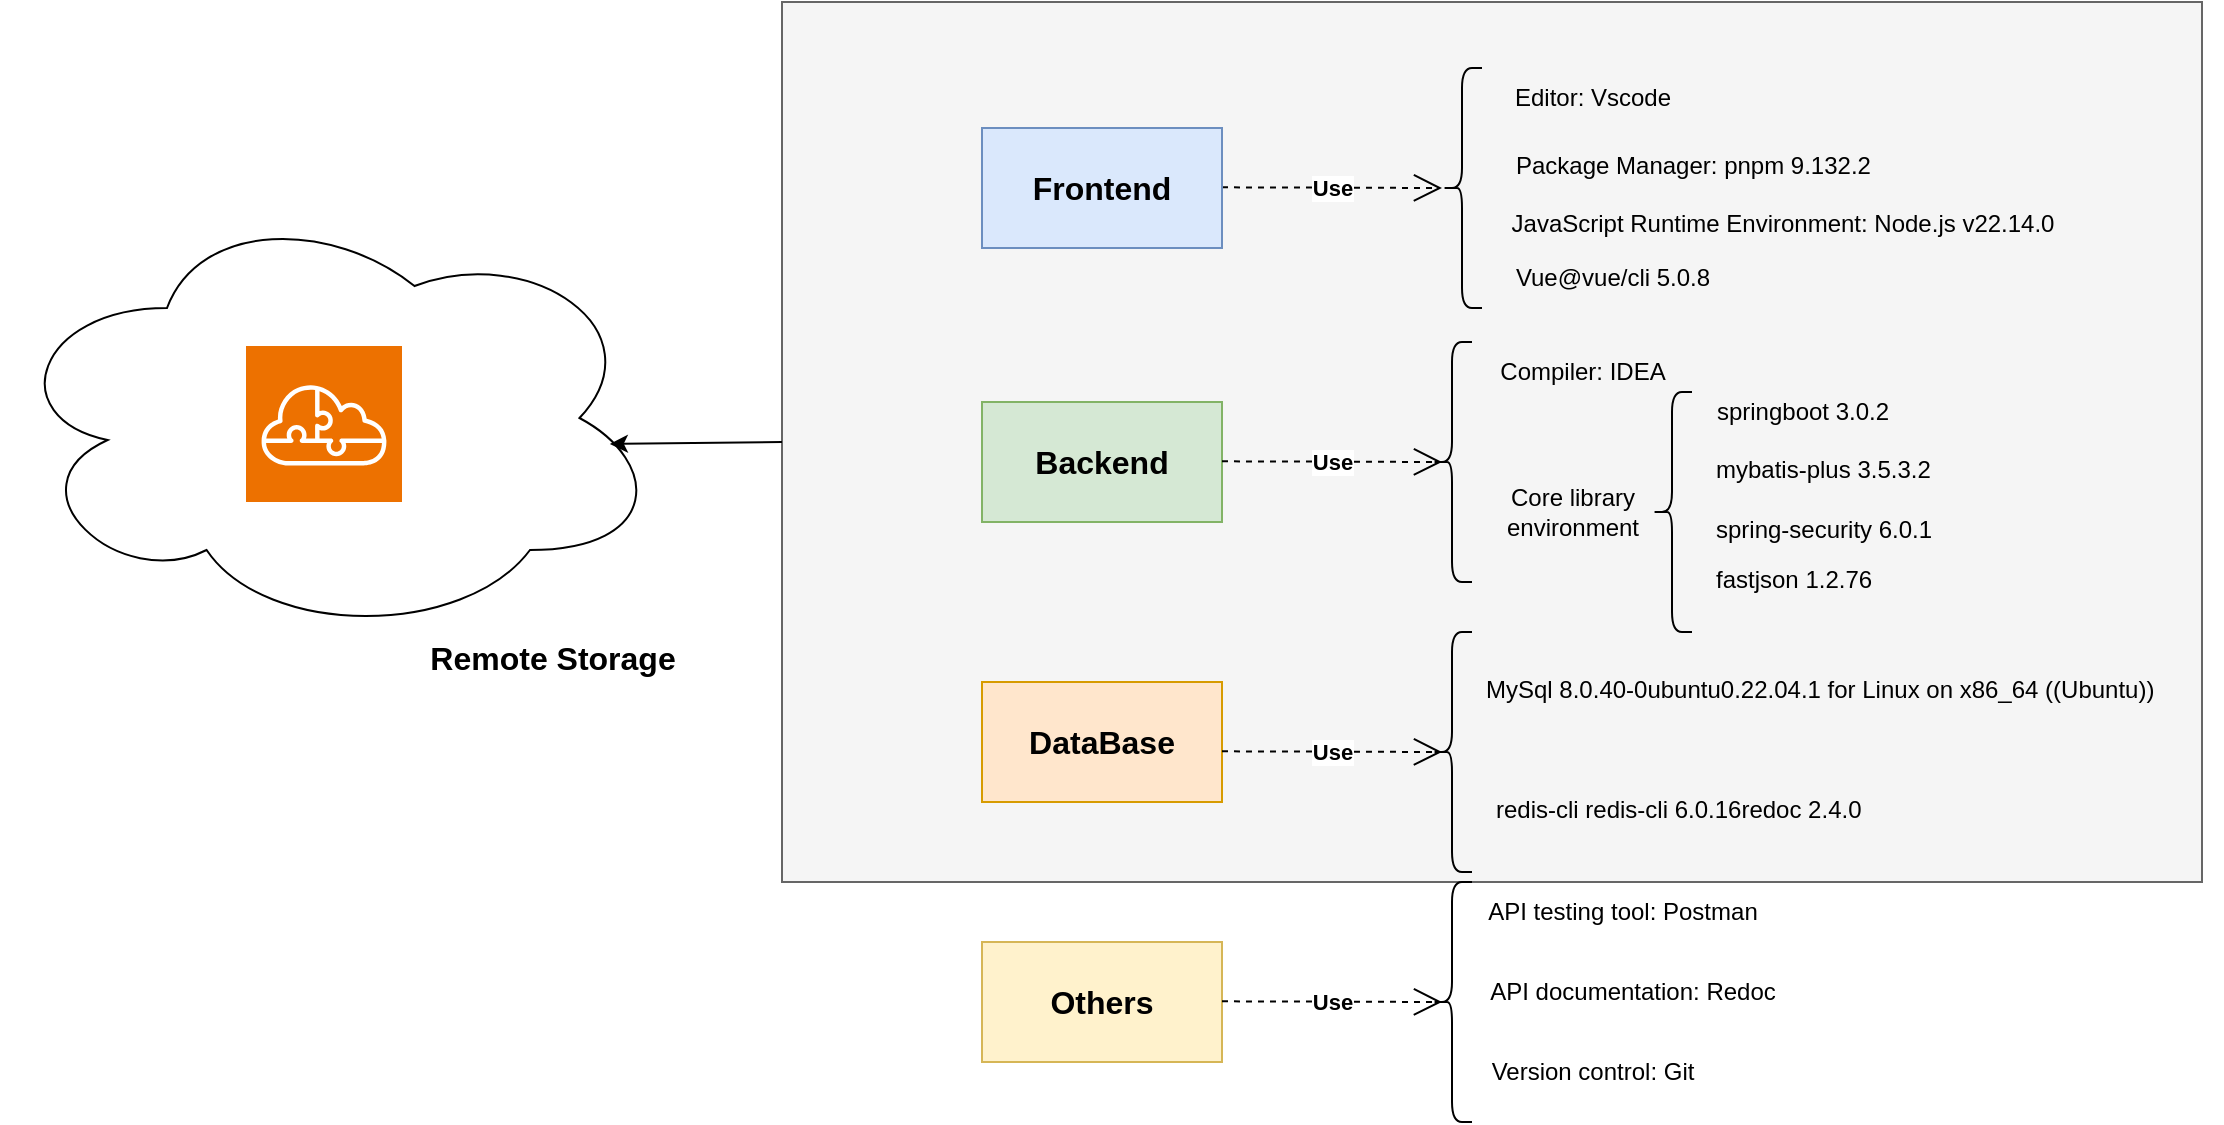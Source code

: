<mxfile version="24.7.17">
  <diagram name="第 1 页" id="P6k6-vYkmf5tMaHhiHBC">
    <mxGraphModel dx="1635" dy="740" grid="0" gridSize="10" guides="1" tooltips="1" connect="1" arrows="1" fold="1" page="0" pageScale="1" pageWidth="1169" pageHeight="827" math="0" shadow="0">
      <root>
        <mxCell id="0" />
        <mxCell id="1" parent="0" />
        <mxCell id="PTFSl1G5xjVb4g3fgbiP-36" value="" style="rounded=0;whiteSpace=wrap;html=1;fillColor=#f5f5f5;fontColor=#333333;strokeColor=#666666;" vertex="1" parent="1">
          <mxGeometry x="20" y="190" width="710" height="440" as="geometry" />
        </mxCell>
        <mxCell id="PTFSl1G5xjVb4g3fgbiP-2" value="" style="shape=curlyBracket;whiteSpace=wrap;html=1;rounded=1;labelPosition=left;verticalLabelPosition=middle;align=right;verticalAlign=middle;" vertex="1" parent="1">
          <mxGeometry x="350" y="223" width="20" height="120" as="geometry" />
        </mxCell>
        <mxCell id="PTFSl1G5xjVb4g3fgbiP-3" value="&lt;p style=&quot;margin: 0px; padding: 0px; border: 0px; font-size: 15px; vertical-align: baseline; line-height: 27px; color: rgb(26, 32, 41); font-family: -apple-system, BlinkMacSystemFont, &amp;quot;Segoe UI&amp;quot;, &amp;quot;Noto Sans&amp;quot;, Helvetica, Arial, sans-serif, &amp;quot;Apple Color Emoji&amp;quot;, &amp;quot;Segoe UI Emoji&amp;quot;; text-align: left; text-wrap: wrap; background-color: rgb(255, 255, 255);&quot;&gt;&lt;br&gt;&lt;/p&gt;" style="text;html=1;align=center;verticalAlign=middle;resizable=0;points=[];autosize=1;strokeColor=none;fillColor=none;" vertex="1" parent="1">
          <mxGeometry x="440" y="218" width="20" height="40" as="geometry" />
        </mxCell>
        <mxCell id="PTFSl1G5xjVb4g3fgbiP-4" value="&lt;div&gt;JavaScript Runtime Environment: Node.js v22.14.0&lt;/div&gt;&lt;div&gt;&lt;br&gt;&lt;/div&gt;" style="text;html=1;align=center;verticalAlign=middle;resizable=0;points=[];autosize=1;strokeColor=none;fillColor=none;" vertex="1" parent="1">
          <mxGeometry x="375" y="288" width="290" height="40" as="geometry" />
        </mxCell>
        <mxCell id="PTFSl1G5xjVb4g3fgbiP-5" value="Vue@vue/cli 5.0.8" style="text;html=1;align=center;verticalAlign=middle;resizable=0;points=[];autosize=1;strokeColor=none;fillColor=none;" vertex="1" parent="1">
          <mxGeometry x="375" y="313" width="120" height="30" as="geometry" />
        </mxCell>
        <mxCell id="PTFSl1G5xjVb4g3fgbiP-8" value="&lt;b&gt;Use&lt;/b&gt;" style="endArrow=open;endSize=12;dashed=1;html=1;rounded=0;" edge="1" parent="1">
          <mxGeometry width="160" relative="1" as="geometry">
            <mxPoint x="240" y="282.66" as="sourcePoint" />
            <mxPoint x="350" y="283" as="targetPoint" />
          </mxGeometry>
        </mxCell>
        <mxCell id="PTFSl1G5xjVb4g3fgbiP-9" value="&lt;span style=&quot;text-wrap: nowrap;&quot;&gt;&lt;font style=&quot;font-size: 16px;&quot;&gt;&lt;b&gt;Frontend&lt;/b&gt;&lt;/font&gt;&lt;/span&gt;" style="rounded=0;whiteSpace=wrap;html=1;fillColor=#dae8fc;strokeColor=#6c8ebf;" vertex="1" parent="1">
          <mxGeometry x="120" y="253" width="120" height="60" as="geometry" />
        </mxCell>
        <mxCell id="PTFSl1G5xjVb4g3fgbiP-10" value="Editor: Vscode" style="text;html=1;align=center;verticalAlign=middle;resizable=0;points=[];autosize=1;strokeColor=none;fillColor=none;" vertex="1" parent="1">
          <mxGeometry x="375" y="223" width="100" height="30" as="geometry" />
        </mxCell>
        <mxCell id="PTFSl1G5xjVb4g3fgbiP-11" value="&lt;span style=&quot;text-wrap: nowrap;&quot;&gt;&lt;font style=&quot;font-size: 16px;&quot;&gt;&lt;b&gt;Backend&lt;/b&gt;&lt;/font&gt;&lt;/span&gt;" style="rounded=0;whiteSpace=wrap;html=1;fillColor=#d5e8d4;strokeColor=#82b366;" vertex="1" parent="1">
          <mxGeometry x="120" y="390" width="120" height="60" as="geometry" />
        </mxCell>
        <mxCell id="PTFSl1G5xjVb4g3fgbiP-12" value="&lt;b&gt;Use&lt;/b&gt;" style="endArrow=open;endSize=12;dashed=1;html=1;rounded=0;" edge="1" parent="1">
          <mxGeometry width="160" relative="1" as="geometry">
            <mxPoint x="240" y="419.66" as="sourcePoint" />
            <mxPoint x="350" y="420" as="targetPoint" />
          </mxGeometry>
        </mxCell>
        <mxCell id="PTFSl1G5xjVb4g3fgbiP-13" value="" style="shape=curlyBracket;whiteSpace=wrap;html=1;rounded=1;labelPosition=left;verticalLabelPosition=middle;align=right;verticalAlign=middle;" vertex="1" parent="1">
          <mxGeometry x="345" y="360" width="20" height="120" as="geometry" />
        </mxCell>
        <mxCell id="PTFSl1G5xjVb4g3fgbiP-14" value="&lt;div&gt;Compiler: IDEA&lt;/div&gt;" style="text;html=1;align=center;verticalAlign=middle;resizable=0;points=[];autosize=1;strokeColor=none;fillColor=none;" vertex="1" parent="1">
          <mxGeometry x="365" y="360" width="110" height="30" as="geometry" />
        </mxCell>
        <mxCell id="PTFSl1G5xjVb4g3fgbiP-16" value="&lt;div&gt;Core library &lt;br&gt;environment&lt;/div&gt;" style="text;html=1;align=center;verticalAlign=middle;resizable=0;points=[];autosize=1;strokeColor=none;fillColor=none;" vertex="1" parent="1">
          <mxGeometry x="370" y="425" width="90" height="40" as="geometry" />
        </mxCell>
        <mxCell id="PTFSl1G5xjVb4g3fgbiP-17" value="" style="shape=curlyBracket;whiteSpace=wrap;html=1;rounded=1;labelPosition=left;verticalLabelPosition=middle;align=right;verticalAlign=middle;" vertex="1" parent="1">
          <mxGeometry x="455" y="385" width="20" height="120" as="geometry" />
        </mxCell>
        <mxCell id="PTFSl1G5xjVb4g3fgbiP-18" value="&lt;div&gt;springboot 3.0.2&lt;/div&gt;" style="text;html=1;align=center;verticalAlign=middle;resizable=0;points=[];autosize=1;strokeColor=none;fillColor=none;" vertex="1" parent="1">
          <mxGeometry x="475" y="380" width="110" height="30" as="geometry" />
        </mxCell>
        <mxCell id="PTFSl1G5xjVb4g3fgbiP-19" value="mybatis-plus 3.5.3.2" style="text;whiteSpace=wrap;" vertex="1" parent="1">
          <mxGeometry x="485" y="410" width="140" height="40" as="geometry" />
        </mxCell>
        <mxCell id="PTFSl1G5xjVb4g3fgbiP-20" value="spring-security 6.0.1" style="text;whiteSpace=wrap;" vertex="1" parent="1">
          <mxGeometry x="485" y="440" width="140" height="40" as="geometry" />
        </mxCell>
        <mxCell id="PTFSl1G5xjVb4g3fgbiP-21" value="fastjson 1.2.76" style="text;whiteSpace=wrap;" vertex="1" parent="1">
          <mxGeometry x="485" y="465" width="110" height="40" as="geometry" />
        </mxCell>
        <mxCell id="PTFSl1G5xjVb4g3fgbiP-22" value="&lt;span style=&quot;text-wrap: nowrap;&quot;&gt;&lt;font style=&quot;font-size: 16px;&quot;&gt;&lt;b&gt;DataBase&lt;/b&gt;&lt;/font&gt;&lt;/span&gt;" style="rounded=0;whiteSpace=wrap;html=1;fillColor=#ffe6cc;strokeColor=#d79b00;" vertex="1" parent="1">
          <mxGeometry x="120" y="530" width="120" height="60" as="geometry" />
        </mxCell>
        <mxCell id="PTFSl1G5xjVb4g3fgbiP-23" value="&lt;b&gt;Use&lt;/b&gt;" style="endArrow=open;endSize=12;dashed=1;html=1;rounded=0;" edge="1" parent="1">
          <mxGeometry width="160" relative="1" as="geometry">
            <mxPoint x="240" y="564.66" as="sourcePoint" />
            <mxPoint x="350" y="565" as="targetPoint" />
          </mxGeometry>
        </mxCell>
        <mxCell id="PTFSl1G5xjVb4g3fgbiP-24" value="" style="shape=curlyBracket;whiteSpace=wrap;html=1;rounded=1;labelPosition=left;verticalLabelPosition=middle;align=right;verticalAlign=middle;" vertex="1" parent="1">
          <mxGeometry x="345" y="505" width="20" height="120" as="geometry" />
        </mxCell>
        <mxCell id="PTFSl1G5xjVb4g3fgbiP-25" value="MySql 8.0.40-0ubuntu0.22.04.1 for Linux on x86_64 ((Ubuntu))" style="text;whiteSpace=wrap;" vertex="1" parent="1">
          <mxGeometry x="370" y="520" width="370" height="40" as="geometry" />
        </mxCell>
        <mxCell id="PTFSl1G5xjVb4g3fgbiP-26" value="redis-cli redis-cli 6.0.16redoc 2.4.0" style="text;whiteSpace=wrap;" vertex="1" parent="1">
          <mxGeometry x="375" y="580" width="220" height="40" as="geometry" />
        </mxCell>
        <mxCell id="PTFSl1G5xjVb4g3fgbiP-27" value="&lt;span style=&quot;text-wrap: nowrap;&quot;&gt;&lt;font style=&quot;font-size: 16px;&quot;&gt;&lt;b&gt;Others&lt;/b&gt;&lt;/font&gt;&lt;/span&gt;" style="rounded=0;whiteSpace=wrap;html=1;fillColor=#fff2cc;strokeColor=#d6b656;" vertex="1" parent="1">
          <mxGeometry x="120" y="660" width="120" height="60" as="geometry" />
        </mxCell>
        <mxCell id="PTFSl1G5xjVb4g3fgbiP-28" value="&lt;b&gt;Use&lt;/b&gt;" style="endArrow=open;endSize=12;dashed=1;html=1;rounded=0;" edge="1" parent="1">
          <mxGeometry width="160" relative="1" as="geometry">
            <mxPoint x="240" y="689.66" as="sourcePoint" />
            <mxPoint x="350" y="690" as="targetPoint" />
          </mxGeometry>
        </mxCell>
        <mxCell id="PTFSl1G5xjVb4g3fgbiP-29" value="" style="shape=curlyBracket;whiteSpace=wrap;html=1;rounded=1;labelPosition=left;verticalLabelPosition=middle;align=right;verticalAlign=middle;" vertex="1" parent="1">
          <mxGeometry x="345" y="630" width="20" height="120" as="geometry" />
        </mxCell>
        <mxCell id="PTFSl1G5xjVb4g3fgbiP-30" value="&lt;div&gt;API testing tool: Postman&lt;/div&gt;" style="text;html=1;align=center;verticalAlign=middle;resizable=0;points=[];autosize=1;strokeColor=none;fillColor=none;" vertex="1" parent="1">
          <mxGeometry x="360" y="630" width="160" height="30" as="geometry" />
        </mxCell>
        <mxCell id="PTFSl1G5xjVb4g3fgbiP-31" value="&lt;div&gt;API documentation: Redoc&lt;/div&gt;" style="text;html=1;align=center;verticalAlign=middle;resizable=0;points=[];autosize=1;strokeColor=none;fillColor=none;" vertex="1" parent="1">
          <mxGeometry x="360" y="670" width="170" height="30" as="geometry" />
        </mxCell>
        <mxCell id="PTFSl1G5xjVb4g3fgbiP-32" value="&lt;div&gt;Version control: Git&lt;/div&gt;" style="text;html=1;align=center;verticalAlign=middle;resizable=0;points=[];autosize=1;strokeColor=none;fillColor=none;" vertex="1" parent="1">
          <mxGeometry x="365" y="710" width="120" height="30" as="geometry" />
        </mxCell>
        <mxCell id="PTFSl1G5xjVb4g3fgbiP-33" value="Package Manager: pnpm 9.132.2" style="text;whiteSpace=wrap;" vertex="1" parent="1">
          <mxGeometry x="385" y="258" width="210" height="22" as="geometry" />
        </mxCell>
        <mxCell id="PTFSl1G5xjVb4g3fgbiP-39" value="" style="ellipse;shape=cloud;whiteSpace=wrap;html=1;" vertex="1" parent="1">
          <mxGeometry x="-370" y="288" width="330" height="220" as="geometry" />
        </mxCell>
        <mxCell id="PTFSl1G5xjVb4g3fgbiP-40" value="" style="endArrow=classic;html=1;rounded=0;entryX=0.921;entryY=0.559;entryDx=0;entryDy=0;entryPerimeter=0;exitX=0;exitY=0.5;exitDx=0;exitDy=0;" edge="1" parent="1" source="PTFSl1G5xjVb4g3fgbiP-36" target="PTFSl1G5xjVb4g3fgbiP-39">
          <mxGeometry width="50" height="50" relative="1" as="geometry">
            <mxPoint x="210" y="480" as="sourcePoint" />
            <mxPoint x="260" y="430" as="targetPoint" />
          </mxGeometry>
        </mxCell>
        <mxCell id="PTFSl1G5xjVb4g3fgbiP-42" value="&lt;div style=&quot;font-size: 16px;&quot;&gt;&lt;font style=&quot;font-size: 16px;&quot;&gt;&lt;b&gt;Remote Storage&lt;/b&gt;&lt;/font&gt;&lt;/div&gt;&lt;div style=&quot;font-size: 16px;&quot;&gt;&lt;br&gt;&lt;/div&gt;" style="text;html=1;align=center;verticalAlign=middle;resizable=0;points=[];autosize=1;strokeColor=none;fillColor=none;" vertex="1" parent="1">
          <mxGeometry x="-170" y="503" width="150" height="50" as="geometry" />
        </mxCell>
        <mxCell id="PTFSl1G5xjVb4g3fgbiP-44" value="" style="sketch=0;points=[[0,0,0],[0.25,0,0],[0.5,0,0],[0.75,0,0],[1,0,0],[0,1,0],[0.25,1,0],[0.5,1,0],[0.75,1,0],[1,1,0],[0,0.25,0],[0,0.5,0],[0,0.75,0],[1,0.25,0],[1,0.5,0],[1,0.75,0]];outlineConnect=0;fontColor=#232F3E;fillColor=#ED7100;strokeColor=#ffffff;dashed=0;verticalLabelPosition=bottom;verticalAlign=top;align=center;html=1;fontSize=12;fontStyle=0;aspect=fixed;shape=mxgraph.aws4.resourceIcon;resIcon=mxgraph.aws4.serverless_application_repository;" vertex="1" parent="1">
          <mxGeometry x="-248" y="362" width="78" height="78" as="geometry" />
        </mxCell>
      </root>
    </mxGraphModel>
  </diagram>
</mxfile>

